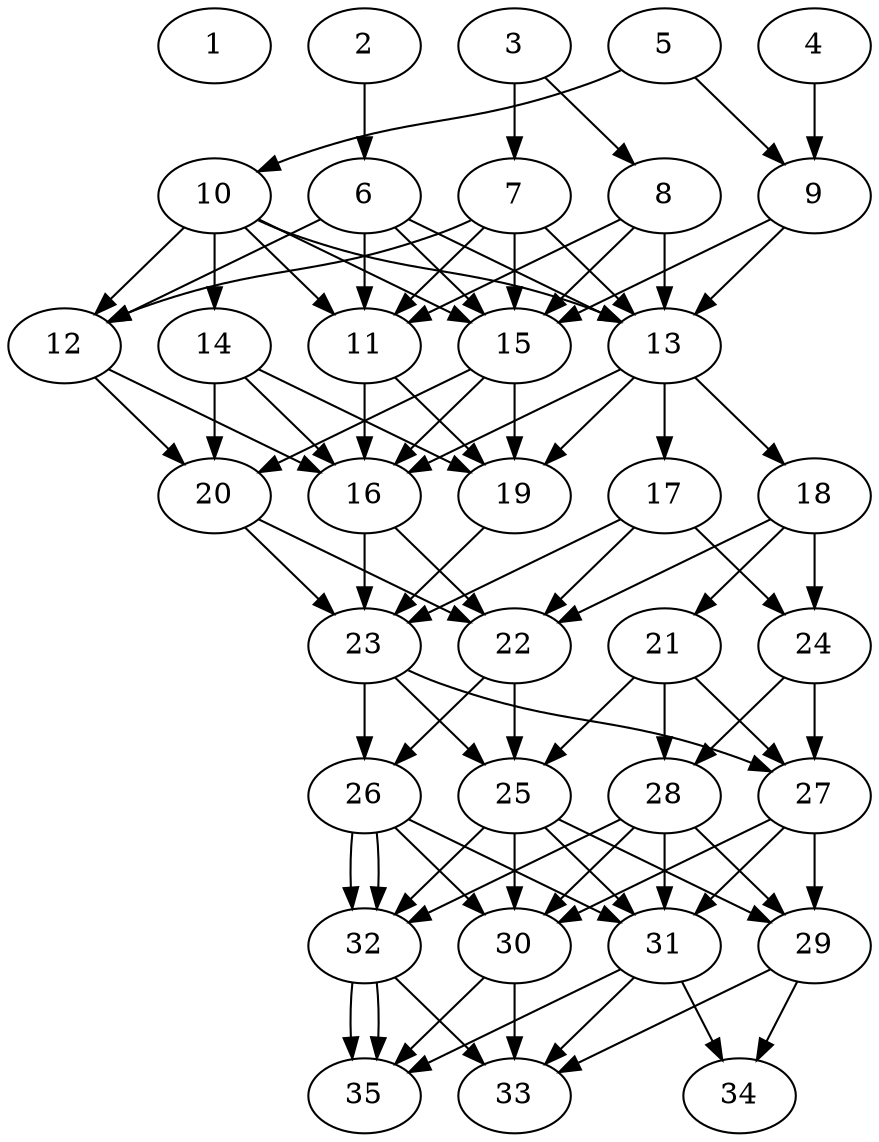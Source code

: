 // DAG automatically generated by daggen at Thu Oct  3 14:05:38 2019
// ./daggen --dot -n 35 --ccr 0.4 --fat 0.5 --regular 0.9 --density 0.9 --mindata 5242880 --maxdata 52428800 
digraph G {
  1 [size="19448320", alpha="0.18", expect_size="7779328"] 
  2 [size="130711040", alpha="0.03", expect_size="52284416"] 
  2 -> 6 [size ="52284416"]
  3 [size="36608000", alpha="0.08", expect_size="14643200"] 
  3 -> 7 [size ="14643200"]
  3 -> 8 [size ="14643200"]
  4 [size="73697280", alpha="0.11", expect_size="29478912"] 
  4 -> 9 [size ="29478912"]
  5 [size="27991040", alpha="0.06", expect_size="11196416"] 
  5 -> 9 [size ="11196416"]
  5 -> 10 [size ="11196416"]
  6 [size="71344640", alpha="0.20", expect_size="28537856"] 
  6 -> 11 [size ="28537856"]
  6 -> 12 [size ="28537856"]
  6 -> 13 [size ="28537856"]
  6 -> 15 [size ="28537856"]
  7 [size="13962240", alpha="0.02", expect_size="5584896"] 
  7 -> 11 [size ="5584896"]
  7 -> 12 [size ="5584896"]
  7 -> 13 [size ="5584896"]
  7 -> 15 [size ="5584896"]
  8 [size="114155520", alpha="0.16", expect_size="45662208"] 
  8 -> 11 [size ="45662208"]
  8 -> 13 [size ="45662208"]
  8 -> 15 [size ="45662208"]
  9 [size="82823680", alpha="0.16", expect_size="33129472"] 
  9 -> 13 [size ="33129472"]
  9 -> 15 [size ="33129472"]
  10 [size="92444160", alpha="0.03", expect_size="36977664"] 
  10 -> 11 [size ="36977664"]
  10 -> 12 [size ="36977664"]
  10 -> 13 [size ="36977664"]
  10 -> 14 [size ="36977664"]
  10 -> 15 [size ="36977664"]
  11 [size="90424320", alpha="0.14", expect_size="36169728"] 
  11 -> 16 [size ="36169728"]
  11 -> 19 [size ="36169728"]
  12 [size="75814400", alpha="0.19", expect_size="30325760"] 
  12 -> 16 [size ="30325760"]
  12 -> 20 [size ="30325760"]
  13 [size="95836160", alpha="0.09", expect_size="38334464"] 
  13 -> 16 [size ="38334464"]
  13 -> 17 [size ="38334464"]
  13 -> 18 [size ="38334464"]
  13 -> 19 [size ="38334464"]
  14 [size="25630720", alpha="0.08", expect_size="10252288"] 
  14 -> 16 [size ="10252288"]
  14 -> 19 [size ="10252288"]
  14 -> 20 [size ="10252288"]
  15 [size="90726400", alpha="0.01", expect_size="36290560"] 
  15 -> 16 [size ="36290560"]
  15 -> 19 [size ="36290560"]
  15 -> 20 [size ="36290560"]
  16 [size="128637440", alpha="0.04", expect_size="51454976"] 
  16 -> 22 [size ="51454976"]
  16 -> 23 [size ="51454976"]
  17 [size="127232000", alpha="0.06", expect_size="50892800"] 
  17 -> 22 [size ="50892800"]
  17 -> 23 [size ="50892800"]
  17 -> 24 [size ="50892800"]
  18 [size="20241920", alpha="0.08", expect_size="8096768"] 
  18 -> 21 [size ="8096768"]
  18 -> 22 [size ="8096768"]
  18 -> 24 [size ="8096768"]
  19 [size="117258240", alpha="0.08", expect_size="46903296"] 
  19 -> 23 [size ="46903296"]
  20 [size="92011520", alpha="0.09", expect_size="36804608"] 
  20 -> 22 [size ="36804608"]
  20 -> 23 [size ="36804608"]
  21 [size="111741440", alpha="0.12", expect_size="44696576"] 
  21 -> 25 [size ="44696576"]
  21 -> 27 [size ="44696576"]
  21 -> 28 [size ="44696576"]
  22 [size="74785280", alpha="0.14", expect_size="29914112"] 
  22 -> 25 [size ="29914112"]
  22 -> 26 [size ="29914112"]
  23 [size="66667520", alpha="0.01", expect_size="26667008"] 
  23 -> 25 [size ="26667008"]
  23 -> 26 [size ="26667008"]
  23 -> 27 [size ="26667008"]
  24 [size="120371200", alpha="0.17", expect_size="48148480"] 
  24 -> 27 [size ="48148480"]
  24 -> 28 [size ="48148480"]
  25 [size="52044800", alpha="0.16", expect_size="20817920"] 
  25 -> 29 [size ="20817920"]
  25 -> 30 [size ="20817920"]
  25 -> 31 [size ="20817920"]
  25 -> 32 [size ="20817920"]
  26 [size="55334400", alpha="0.06", expect_size="22133760"] 
  26 -> 30 [size ="22133760"]
  26 -> 31 [size ="22133760"]
  26 -> 32 [size ="22133760"]
  26 -> 32 [size ="22133760"]
  27 [size="76738560", alpha="0.15", expect_size="30695424"] 
  27 -> 29 [size ="30695424"]
  27 -> 30 [size ="30695424"]
  27 -> 31 [size ="30695424"]
  28 [size="109184000", alpha="0.01", expect_size="43673600"] 
  28 -> 29 [size ="43673600"]
  28 -> 30 [size ="43673600"]
  28 -> 31 [size ="43673600"]
  28 -> 32 [size ="43673600"]
  29 [size="38978560", alpha="0.19", expect_size="15591424"] 
  29 -> 33 [size ="15591424"]
  29 -> 34 [size ="15591424"]
  30 [size="85844480", alpha="0.11", expect_size="34337792"] 
  30 -> 33 [size ="34337792"]
  30 -> 35 [size ="34337792"]
  31 [size="22963200", alpha="0.16", expect_size="9185280"] 
  31 -> 33 [size ="9185280"]
  31 -> 34 [size ="9185280"]
  31 -> 35 [size ="9185280"]
  32 [size="92600320", alpha="0.11", expect_size="37040128"] 
  32 -> 33 [size ="37040128"]
  32 -> 35 [size ="37040128"]
  32 -> 35 [size ="37040128"]
  33 [size="58470400", alpha="0.00", expect_size="23388160"] 
  34 [size="62039040", alpha="0.12", expect_size="24815616"] 
  35 [size="45928960", alpha="0.16", expect_size="18371584"] 
}
